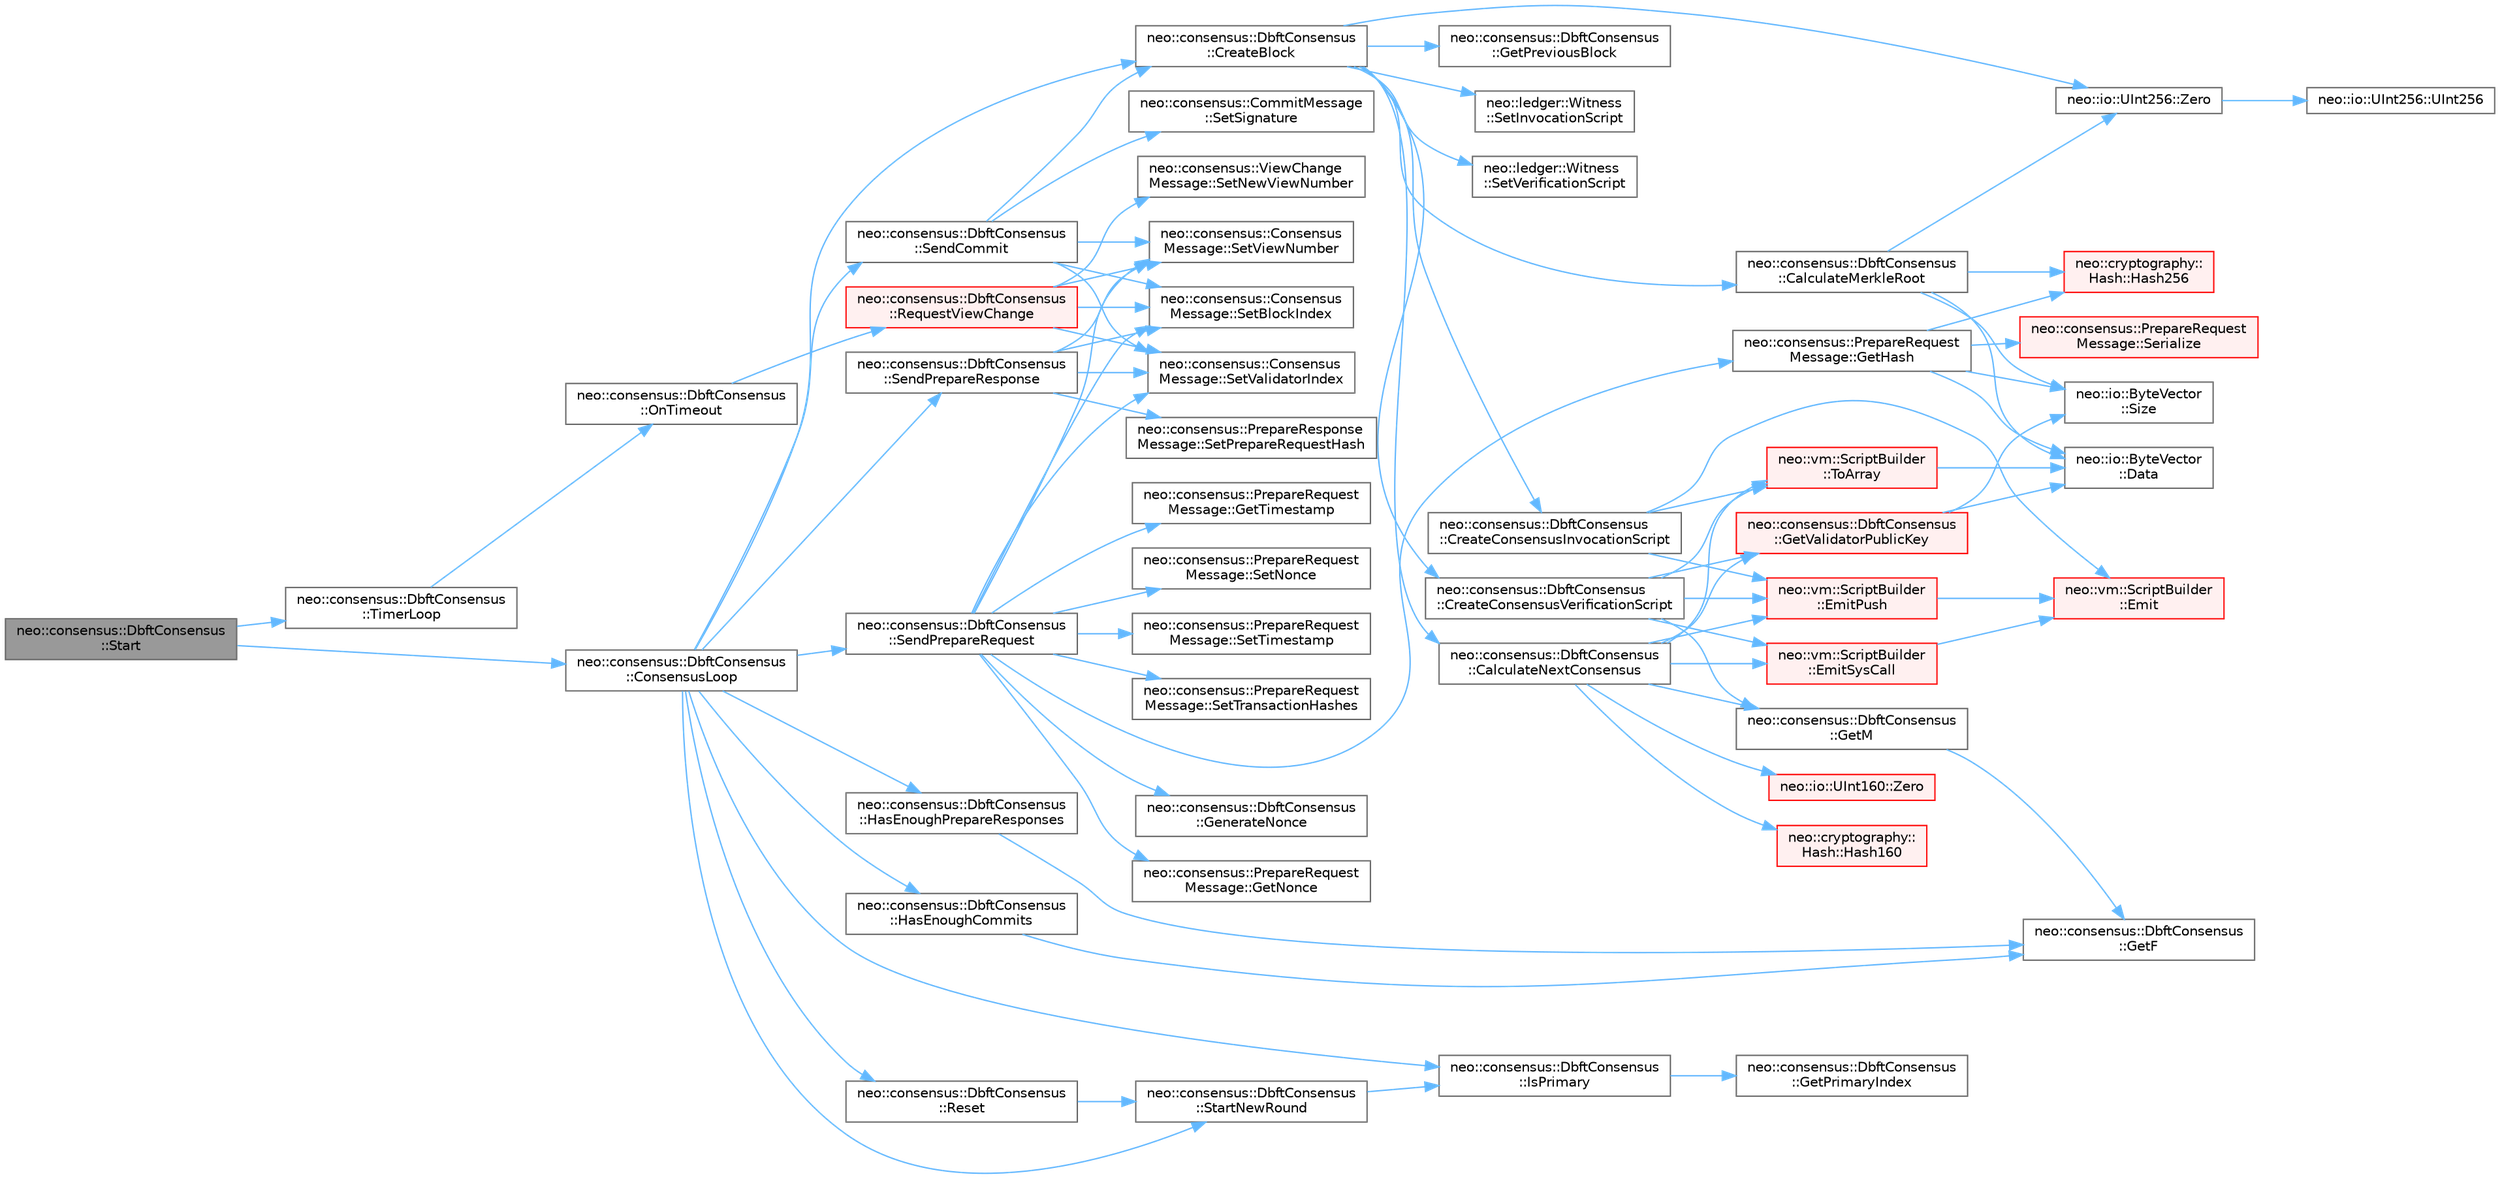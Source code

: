 digraph "neo::consensus::DbftConsensus::Start"
{
 // LATEX_PDF_SIZE
  bgcolor="transparent";
  edge [fontname=Helvetica,fontsize=10,labelfontname=Helvetica,labelfontsize=10];
  node [fontname=Helvetica,fontsize=10,shape=box,height=0.2,width=0.4];
  rankdir="LR";
  Node1 [id="Node000001",label="neo::consensus::DbftConsensus\l::Start",height=0.2,width=0.4,color="gray40", fillcolor="grey60", style="filled", fontcolor="black",tooltip="Start consensus operations."];
  Node1 -> Node2 [id="edge80_Node000001_Node000002",color="steelblue1",style="solid",tooltip=" "];
  Node2 [id="Node000002",label="neo::consensus::DbftConsensus\l::ConsensusLoop",height=0.2,width=0.4,color="grey40", fillcolor="white", style="filled",URL="$classneo_1_1consensus_1_1_dbft_consensus.html#a99ace789cf9ce94f94ea88190ba88aad",tooltip="Main consensus loop."];
  Node2 -> Node3 [id="edge81_Node000002_Node000003",color="steelblue1",style="solid",tooltip=" "];
  Node3 [id="Node000003",label="neo::consensus::DbftConsensus\l::CreateBlock",height=0.2,width=0.4,color="grey40", fillcolor="white", style="filled",URL="$classneo_1_1consensus_1_1_dbft_consensus.html#ac64bd288e0961be604cad44508572275",tooltip="Create block from current state."];
  Node3 -> Node4 [id="edge82_Node000003_Node000004",color="steelblue1",style="solid",tooltip=" "];
  Node4 [id="Node000004",label="neo::consensus::DbftConsensus\l::CalculateMerkleRoot",height=0.2,width=0.4,color="grey40", fillcolor="white", style="filled",URL="$classneo_1_1consensus_1_1_dbft_consensus.html#a6b3b85d51ce528bb4c0baf534fabb2af",tooltip="Calculate merkle root from transactions."];
  Node4 -> Node5 [id="edge83_Node000004_Node000005",color="steelblue1",style="solid",tooltip=" "];
  Node5 [id="Node000005",label="neo::io::ByteVector\l::Data",height=0.2,width=0.4,color="grey40", fillcolor="white", style="filled",URL="$classneo_1_1io_1_1_byte_vector.html#a971af50d2778c4435c924cf4b839e8a1",tooltip="Gets a pointer to the data."];
  Node4 -> Node6 [id="edge84_Node000004_Node000006",color="steelblue1",style="solid",tooltip=" "];
  Node6 [id="Node000006",label="neo::cryptography::\lHash::Hash256",height=0.2,width=0.4,color="red", fillcolor="#FFF0F0", style="filled",URL="$classneo_1_1cryptography_1_1_hash.html#a1f27587bba8d21efdec839f2679e1a90",tooltip="Computes Hash256 (double SHA256)."];
  Node4 -> Node9 [id="edge85_Node000004_Node000009",color="steelblue1",style="solid",tooltip=" "];
  Node9 [id="Node000009",label="neo::io::ByteVector\l::Size",height=0.2,width=0.4,color="grey40", fillcolor="white", style="filled",URL="$classneo_1_1io_1_1_byte_vector.html#ac0d1a1751d25fde82c44ba55d9d68e24",tooltip="Gets the size of the ByteVector."];
  Node4 -> Node10 [id="edge86_Node000004_Node000010",color="steelblue1",style="solid",tooltip=" "];
  Node10 [id="Node000010",label="neo::io::UInt256::Zero",height=0.2,width=0.4,color="grey40", fillcolor="white", style="filled",URL="$classneo_1_1io_1_1_u_int256.html#a8420fa428f11a40d77b9578d06b2f85f",tooltip="Gets a UInt256 with all bits set to zero."];
  Node10 -> Node11 [id="edge87_Node000010_Node000011",color="steelblue1",style="solid",tooltip=" "];
  Node11 [id="Node000011",label="neo::io::UInt256::UInt256",height=0.2,width=0.4,color="grey40", fillcolor="white", style="filled",URL="$classneo_1_1io_1_1_u_int256.html#a96e96c9590720abc1c4f8c086ff6c051",tooltip="Constructs a UInt256 initialized to zero."];
  Node3 -> Node12 [id="edge88_Node000003_Node000012",color="steelblue1",style="solid",tooltip=" "];
  Node12 [id="Node000012",label="neo::consensus::DbftConsensus\l::CalculateNextConsensus",height=0.2,width=0.4,color="grey40", fillcolor="white", style="filled",URL="$classneo_1_1consensus_1_1_dbft_consensus.html#abc27307c70421f1db33b74ae54bb1202",tooltip="Calculate next consensus address."];
  Node12 -> Node13 [id="edge89_Node000012_Node000013",color="steelblue1",style="solid",tooltip=" "];
  Node13 [id="Node000013",label="neo::vm::ScriptBuilder\l::EmitPush",height=0.2,width=0.4,color="red", fillcolor="#FFF0F0", style="filled",URL="$classneo_1_1vm_1_1_script_builder.html#a9c3a57dae9d66ad4d9e9200b66a0ddb7",tooltip="Emits a push instruction with the specified number."];
  Node13 -> Node14 [id="edge90_Node000013_Node000014",color="steelblue1",style="solid",tooltip=" "];
  Node14 [id="Node000014",label="neo::vm::ScriptBuilder\l::Emit",height=0.2,width=0.4,color="red", fillcolor="#FFF0F0", style="filled",URL="$classneo_1_1vm_1_1_script_builder.html#ab1877cdf9881d1a79f2286688ec2c562",tooltip="Emits an instruction with the specified OpCode and operand."];
  Node12 -> Node17 [id="edge91_Node000012_Node000017",color="steelblue1",style="solid",tooltip=" "];
  Node17 [id="Node000017",label="neo::vm::ScriptBuilder\l::EmitSysCall",height=0.2,width=0.4,color="red", fillcolor="#FFF0F0", style="filled",URL="$classneo_1_1vm_1_1_script_builder.html#ad107af0b6cc1c8927b6650844d4afc95",tooltip="Emits an instruction with OpCode.SYSCALL."];
  Node17 -> Node14 [id="edge92_Node000017_Node000014",color="steelblue1",style="solid",tooltip=" "];
  Node12 -> Node18 [id="edge93_Node000012_Node000018",color="steelblue1",style="solid",tooltip=" "];
  Node18 [id="Node000018",label="neo::consensus::DbftConsensus\l::GetM",height=0.2,width=0.4,color="grey40", fillcolor="white", style="filled",URL="$classneo_1_1consensus_1_1_dbft_consensus.html#ac2c18f47284b7c4c1a8544ad14b4cc76",tooltip="Calculate M value (minimum required signatures)"];
  Node18 -> Node19 [id="edge94_Node000018_Node000019",color="steelblue1",style="solid",tooltip=" "];
  Node19 [id="Node000019",label="neo::consensus::DbftConsensus\l::GetF",height=0.2,width=0.4,color="grey40", fillcolor="white", style="filled",URL="$classneo_1_1consensus_1_1_dbft_consensus.html#a4f43c89d084c5527e10f0b43aa5eb9e8",tooltip="Calculate f value (maximum Byzantine nodes)"];
  Node12 -> Node20 [id="edge95_Node000012_Node000020",color="steelblue1",style="solid",tooltip=" "];
  Node20 [id="Node000020",label="neo::consensus::DbftConsensus\l::GetValidatorPublicKey",height=0.2,width=0.4,color="red", fillcolor="#FFF0F0", style="filled",URL="$classneo_1_1consensus_1_1_dbft_consensus.html#a0102b34af9232efab2a2b98897be4d8d",tooltip="Get validator public key from validator ID."];
  Node20 -> Node5 [id="edge96_Node000020_Node000005",color="steelblue1",style="solid",tooltip=" "];
  Node20 -> Node9 [id="edge97_Node000020_Node000009",color="steelblue1",style="solid",tooltip=" "];
  Node12 -> Node33 [id="edge98_Node000012_Node000033",color="steelblue1",style="solid",tooltip=" "];
  Node33 [id="Node000033",label="neo::cryptography::\lHash::Hash160",height=0.2,width=0.4,color="red", fillcolor="#FFF0F0", style="filled",URL="$classneo_1_1cryptography_1_1_hash.html#a7232977d38fc72caff4cd95b22342d10",tooltip="Computes Hash160 (RIPEMD160 of SHA256)."];
  Node12 -> Node34 [id="edge99_Node000012_Node000034",color="steelblue1",style="solid",tooltip=" "];
  Node34 [id="Node000034",label="neo::vm::ScriptBuilder\l::ToArray",height=0.2,width=0.4,color="red", fillcolor="#FFF0F0", style="filled",URL="$classneo_1_1vm_1_1_script_builder.html#a5528baaa67d1cb2c8641773dbd80ddfb",tooltip="Converts the value of this instance to a byte vector."];
  Node34 -> Node5 [id="edge100_Node000034_Node000005",color="steelblue1",style="solid",tooltip=" "];
  Node12 -> Node37 [id="edge101_Node000012_Node000037",color="steelblue1",style="solid",tooltip=" "];
  Node37 [id="Node000037",label="neo::io::UInt160::Zero",height=0.2,width=0.4,color="red", fillcolor="#FFF0F0", style="filled",URL="$classneo_1_1io_1_1_u_int160.html#a28fac5fc86c25257391996114918ac94",tooltip="Gets a UInt160 with all bits set to zero."];
  Node3 -> Node39 [id="edge102_Node000003_Node000039",color="steelblue1",style="solid",tooltip=" "];
  Node39 [id="Node000039",label="neo::consensus::DbftConsensus\l::CreateConsensusInvocationScript",height=0.2,width=0.4,color="grey40", fillcolor="white", style="filled",URL="$classneo_1_1consensus_1_1_dbft_consensus.html#a33f79f9d893a04404fdbd38b5b2ed8dc",tooltip="Create consensus invocation script with validator signatures."];
  Node39 -> Node14 [id="edge103_Node000039_Node000014",color="steelblue1",style="solid",tooltip=" "];
  Node39 -> Node13 [id="edge104_Node000039_Node000013",color="steelblue1",style="solid",tooltip=" "];
  Node39 -> Node34 [id="edge105_Node000039_Node000034",color="steelblue1",style="solid",tooltip=" "];
  Node3 -> Node40 [id="edge106_Node000003_Node000040",color="steelblue1",style="solid",tooltip=" "];
  Node40 [id="Node000040",label="neo::consensus::DbftConsensus\l::CreateConsensusVerificationScript",height=0.2,width=0.4,color="grey40", fillcolor="white", style="filled",URL="$classneo_1_1consensus_1_1_dbft_consensus.html#a107c9873d20eb35fa514bc7f69794e3f",tooltip="Create consensus verification script for M-of-N signatures."];
  Node40 -> Node13 [id="edge107_Node000040_Node000013",color="steelblue1",style="solid",tooltip=" "];
  Node40 -> Node17 [id="edge108_Node000040_Node000017",color="steelblue1",style="solid",tooltip=" "];
  Node40 -> Node18 [id="edge109_Node000040_Node000018",color="steelblue1",style="solid",tooltip=" "];
  Node40 -> Node20 [id="edge110_Node000040_Node000020",color="steelblue1",style="solid",tooltip=" "];
  Node40 -> Node34 [id="edge111_Node000040_Node000034",color="steelblue1",style="solid",tooltip=" "];
  Node3 -> Node41 [id="edge112_Node000003_Node000041",color="steelblue1",style="solid",tooltip=" "];
  Node41 [id="Node000041",label="neo::consensus::DbftConsensus\l::GetPreviousBlock",height=0.2,width=0.4,color="grey40", fillcolor="white", style="filled",URL="$classneo_1_1consensus_1_1_dbft_consensus.html#a725bee02cffcafcf8544b171e5a9afe3",tooltip="Get previous block from blockchain."];
  Node3 -> Node42 [id="edge113_Node000003_Node000042",color="steelblue1",style="solid",tooltip=" "];
  Node42 [id="Node000042",label="neo::ledger::Witness\l::SetInvocationScript",height=0.2,width=0.4,color="grey40", fillcolor="white", style="filled",URL="$classneo_1_1ledger_1_1_witness.html#a0f68e3cacf48712f4a2a9a9b930e2662",tooltip="Sets the invocation script."];
  Node3 -> Node43 [id="edge114_Node000003_Node000043",color="steelblue1",style="solid",tooltip=" "];
  Node43 [id="Node000043",label="neo::ledger::Witness\l::SetVerificationScript",height=0.2,width=0.4,color="grey40", fillcolor="white", style="filled",URL="$classneo_1_1ledger_1_1_witness.html#a279b9fc83491ea10041a6edc1f16ec2e",tooltip="Sets the verification script."];
  Node3 -> Node10 [id="edge115_Node000003_Node000010",color="steelblue1",style="solid",tooltip=" "];
  Node2 -> Node44 [id="edge116_Node000002_Node000044",color="steelblue1",style="solid",tooltip=" "];
  Node44 [id="Node000044",label="neo::consensus::DbftConsensus\l::HasEnoughCommits",height=0.2,width=0.4,color="grey40", fillcolor="white", style="filled",URL="$classneo_1_1consensus_1_1_dbft_consensus.html#ac6761a76d3a4e9ec4fa562af67f9c92f",tooltip="Check if we have enough commits."];
  Node44 -> Node19 [id="edge117_Node000044_Node000019",color="steelblue1",style="solid",tooltip=" "];
  Node2 -> Node45 [id="edge118_Node000002_Node000045",color="steelblue1",style="solid",tooltip=" "];
  Node45 [id="Node000045",label="neo::consensus::DbftConsensus\l::HasEnoughPrepareResponses",height=0.2,width=0.4,color="grey40", fillcolor="white", style="filled",URL="$classneo_1_1consensus_1_1_dbft_consensus.html#a4ce306576a9da4960dece0c5b178345b",tooltip="Check if we have enough prepare responses."];
  Node45 -> Node19 [id="edge119_Node000045_Node000019",color="steelblue1",style="solid",tooltip=" "];
  Node2 -> Node46 [id="edge120_Node000002_Node000046",color="steelblue1",style="solid",tooltip=" "];
  Node46 [id="Node000046",label="neo::consensus::DbftConsensus\l::IsPrimary",height=0.2,width=0.4,color="grey40", fillcolor="white", style="filled",URL="$classneo_1_1consensus_1_1_dbft_consensus.html#a3264c44f471ed998b2488e5cf3c0f5f9",tooltip="Check if this node is the primary for current view."];
  Node46 -> Node47 [id="edge121_Node000046_Node000047",color="steelblue1",style="solid",tooltip=" "];
  Node47 [id="Node000047",label="neo::consensus::DbftConsensus\l::GetPrimaryIndex",height=0.2,width=0.4,color="grey40", fillcolor="white", style="filled",URL="$classneo_1_1consensus_1_1_dbft_consensus.html#a4472c311ae19de5abf7996e2613e6d48",tooltip="Get the primary node index for given view."];
  Node2 -> Node48 [id="edge122_Node000002_Node000048",color="steelblue1",style="solid",tooltip=" "];
  Node48 [id="Node000048",label="neo::consensus::DbftConsensus\l::Reset",height=0.2,width=0.4,color="grey40", fillcolor="white", style="filled",URL="$classneo_1_1consensus_1_1_dbft_consensus.html#a8c3386036a67d5a84722363085012209",tooltip="Reset consensus state for new round."];
  Node48 -> Node49 [id="edge123_Node000048_Node000049",color="steelblue1",style="solid",tooltip=" "];
  Node49 [id="Node000049",label="neo::consensus::DbftConsensus\l::StartNewRound",height=0.2,width=0.4,color="grey40", fillcolor="white", style="filled",URL="$classneo_1_1consensus_1_1_dbft_consensus.html#a15e15445e0593eefe97bf54ccb38c7af",tooltip="Start a new consensus round."];
  Node49 -> Node46 [id="edge124_Node000049_Node000046",color="steelblue1",style="solid",tooltip=" "];
  Node2 -> Node50 [id="edge125_Node000002_Node000050",color="steelblue1",style="solid",tooltip=" "];
  Node50 [id="Node000050",label="neo::consensus::DbftConsensus\l::SendCommit",height=0.2,width=0.4,color="grey40", fillcolor="white", style="filled",URL="$classneo_1_1consensus_1_1_dbft_consensus.html#acb3f633a66e2196c9e608f9f7c303286",tooltip="Send commit message when prepared."];
  Node50 -> Node3 [id="edge126_Node000050_Node000003",color="steelblue1",style="solid",tooltip=" "];
  Node50 -> Node51 [id="edge127_Node000050_Node000051",color="steelblue1",style="solid",tooltip=" "];
  Node51 [id="Node000051",label="neo::consensus::Consensus\lMessage::SetBlockIndex",height=0.2,width=0.4,color="grey40", fillcolor="white", style="filled",URL="$classneo_1_1consensus_1_1_consensus_message.html#a3b2640deb3b8724f8ae5b665cc051522",tooltip=" "];
  Node50 -> Node52 [id="edge128_Node000050_Node000052",color="steelblue1",style="solid",tooltip=" "];
  Node52 [id="Node000052",label="neo::consensus::CommitMessage\l::SetSignature",height=0.2,width=0.4,color="grey40", fillcolor="white", style="filled",URL="$classneo_1_1consensus_1_1_commit_message.html#a1d4bbdfd9c661021eae6768177007688",tooltip=" "];
  Node50 -> Node53 [id="edge129_Node000050_Node000053",color="steelblue1",style="solid",tooltip=" "];
  Node53 [id="Node000053",label="neo::consensus::Consensus\lMessage::SetValidatorIndex",height=0.2,width=0.4,color="grey40", fillcolor="white", style="filled",URL="$classneo_1_1consensus_1_1_consensus_message.html#af1d8e045de2172ed99cc916b2a11b154",tooltip=" "];
  Node50 -> Node54 [id="edge130_Node000050_Node000054",color="steelblue1",style="solid",tooltip=" "];
  Node54 [id="Node000054",label="neo::consensus::Consensus\lMessage::SetViewNumber",height=0.2,width=0.4,color="grey40", fillcolor="white", style="filled",URL="$classneo_1_1consensus_1_1_consensus_message.html#a4aa33abf6a8fa33175869ed086fe5599",tooltip=" "];
  Node2 -> Node55 [id="edge131_Node000002_Node000055",color="steelblue1",style="solid",tooltip=" "];
  Node55 [id="Node000055",label="neo::consensus::DbftConsensus\l::SendPrepareRequest",height=0.2,width=0.4,color="grey40", fillcolor="white", style="filled",URL="$classneo_1_1consensus_1_1_dbft_consensus.html#a0fde71c18e1a737700df92dc79ba48db",tooltip="Create and broadcast prepare request (primary only)"];
  Node55 -> Node56 [id="edge132_Node000055_Node000056",color="steelblue1",style="solid",tooltip=" "];
  Node56 [id="Node000056",label="neo::consensus::DbftConsensus\l::GenerateNonce",height=0.2,width=0.4,color="grey40", fillcolor="white", style="filled",URL="$classneo_1_1consensus_1_1_dbft_consensus.html#ae27e4451d09291439264efa5ae5ace82",tooltip="Generate random nonce."];
  Node55 -> Node57 [id="edge133_Node000055_Node000057",color="steelblue1",style="solid",tooltip=" "];
  Node57 [id="Node000057",label="neo::consensus::PrepareRequest\lMessage::GetHash",height=0.2,width=0.4,color="grey40", fillcolor="white", style="filled",URL="$classneo_1_1consensus_1_1_prepare_request_message.html#a84fac7a301d8217ad09a888e798d4082",tooltip="Calculate hash of this prepare request."];
  Node57 -> Node5 [id="edge134_Node000057_Node000005",color="steelblue1",style="solid",tooltip=" "];
  Node57 -> Node6 [id="edge135_Node000057_Node000006",color="steelblue1",style="solid",tooltip=" "];
  Node57 -> Node58 [id="edge136_Node000057_Node000058",color="steelblue1",style="solid",tooltip=" "];
  Node58 [id="Node000058",label="neo::consensus::PrepareRequest\lMessage::Serialize",height=0.2,width=0.4,color="red", fillcolor="#FFF0F0", style="filled",URL="$classneo_1_1consensus_1_1_prepare_request_message.html#a686339125496af7f2098e32a8e76c00b",tooltip="Serializes the object to a binary writer."];
  Node57 -> Node9 [id="edge137_Node000057_Node000009",color="steelblue1",style="solid",tooltip=" "];
  Node55 -> Node61 [id="edge138_Node000055_Node000061",color="steelblue1",style="solid",tooltip=" "];
  Node61 [id="Node000061",label="neo::consensus::PrepareRequest\lMessage::GetNonce",height=0.2,width=0.4,color="grey40", fillcolor="white", style="filled",URL="$classneo_1_1consensus_1_1_prepare_request_message.html#afaf32ed160a8afc4801ad44fecdeb924",tooltip=" "];
  Node55 -> Node62 [id="edge139_Node000055_Node000062",color="steelblue1",style="solid",tooltip=" "];
  Node62 [id="Node000062",label="neo::consensus::PrepareRequest\lMessage::GetTimestamp",height=0.2,width=0.4,color="grey40", fillcolor="white", style="filled",URL="$classneo_1_1consensus_1_1_prepare_request_message.html#a222a753acd672f6fcb2e5ff0c85dfc2b",tooltip=" "];
  Node55 -> Node51 [id="edge140_Node000055_Node000051",color="steelblue1",style="solid",tooltip=" "];
  Node55 -> Node63 [id="edge141_Node000055_Node000063",color="steelblue1",style="solid",tooltip=" "];
  Node63 [id="Node000063",label="neo::consensus::PrepareRequest\lMessage::SetNonce",height=0.2,width=0.4,color="grey40", fillcolor="white", style="filled",URL="$classneo_1_1consensus_1_1_prepare_request_message.html#a32f0c2ca78348bf9508ba10efedaaf01",tooltip=" "];
  Node55 -> Node64 [id="edge142_Node000055_Node000064",color="steelblue1",style="solid",tooltip=" "];
  Node64 [id="Node000064",label="neo::consensus::PrepareRequest\lMessage::SetTimestamp",height=0.2,width=0.4,color="grey40", fillcolor="white", style="filled",URL="$classneo_1_1consensus_1_1_prepare_request_message.html#a33dc30136c15e4ae512ceaeb2bd223b0",tooltip=" "];
  Node55 -> Node65 [id="edge143_Node000055_Node000065",color="steelblue1",style="solid",tooltip=" "];
  Node65 [id="Node000065",label="neo::consensus::PrepareRequest\lMessage::SetTransactionHashes",height=0.2,width=0.4,color="grey40", fillcolor="white", style="filled",URL="$classneo_1_1consensus_1_1_prepare_request_message.html#a9246aa109045c59dcdd8042dd647c588",tooltip=" "];
  Node55 -> Node53 [id="edge144_Node000055_Node000053",color="steelblue1",style="solid",tooltip=" "];
  Node55 -> Node54 [id="edge145_Node000055_Node000054",color="steelblue1",style="solid",tooltip=" "];
  Node2 -> Node66 [id="edge146_Node000002_Node000066",color="steelblue1",style="solid",tooltip=" "];
  Node66 [id="Node000066",label="neo::consensus::DbftConsensus\l::SendPrepareResponse",height=0.2,width=0.4,color="grey40", fillcolor="white", style="filled",URL="$classneo_1_1consensus_1_1_dbft_consensus.html#af53e14cade8f0b0f0d0cef9245a5f58a",tooltip="Send prepare response for current proposal."];
  Node66 -> Node51 [id="edge147_Node000066_Node000051",color="steelblue1",style="solid",tooltip=" "];
  Node66 -> Node67 [id="edge148_Node000066_Node000067",color="steelblue1",style="solid",tooltip=" "];
  Node67 [id="Node000067",label="neo::consensus::PrepareResponse\lMessage::SetPrepareRequestHash",height=0.2,width=0.4,color="grey40", fillcolor="white", style="filled",URL="$classneo_1_1consensus_1_1_prepare_response_message.html#ad30d6c8026470cb0bcd0dfcbee28d0a5",tooltip=" "];
  Node66 -> Node53 [id="edge149_Node000066_Node000053",color="steelblue1",style="solid",tooltip=" "];
  Node66 -> Node54 [id="edge150_Node000066_Node000054",color="steelblue1",style="solid",tooltip=" "];
  Node2 -> Node49 [id="edge151_Node000002_Node000049",color="steelblue1",style="solid",tooltip=" "];
  Node1 -> Node68 [id="edge152_Node000001_Node000068",color="steelblue1",style="solid",tooltip=" "];
  Node68 [id="Node000068",label="neo::consensus::DbftConsensus\l::TimerLoop",height=0.2,width=0.4,color="grey40", fillcolor="white", style="filled",URL="$classneo_1_1consensus_1_1_dbft_consensus.html#a729383dbb824bdc1c9aee2a35f00cf36",tooltip="Timer loop for timeouts."];
  Node68 -> Node69 [id="edge153_Node000068_Node000069",color="steelblue1",style="solid",tooltip=" "];
  Node69 [id="Node000069",label="neo::consensus::DbftConsensus\l::OnTimeout",height=0.2,width=0.4,color="grey40", fillcolor="white", style="filled",URL="$classneo_1_1consensus_1_1_dbft_consensus.html#abb17ff413e78bea689332a9e89767683",tooltip="Handle timeout."];
  Node69 -> Node70 [id="edge154_Node000069_Node000070",color="steelblue1",style="solid",tooltip=" "];
  Node70 [id="Node000070",label="neo::consensus::DbftConsensus\l::RequestViewChange",height=0.2,width=0.4,color="red", fillcolor="#FFF0F0", style="filled",URL="$classneo_1_1consensus_1_1_dbft_consensus.html#aca48d0ba7dece2295f1e81862c6c6ca4",tooltip="Request view change."];
  Node70 -> Node51 [id="edge155_Node000070_Node000051",color="steelblue1",style="solid",tooltip=" "];
  Node70 -> Node71 [id="edge156_Node000070_Node000071",color="steelblue1",style="solid",tooltip=" "];
  Node71 [id="Node000071",label="neo::consensus::ViewChange\lMessage::SetNewViewNumber",height=0.2,width=0.4,color="grey40", fillcolor="white", style="filled",URL="$classneo_1_1consensus_1_1_view_change_message.html#a3383049c8e0520905f5af9ef5cc73d3c",tooltip=" "];
  Node70 -> Node53 [id="edge157_Node000070_Node000053",color="steelblue1",style="solid",tooltip=" "];
  Node70 -> Node54 [id="edge158_Node000070_Node000054",color="steelblue1",style="solid",tooltip=" "];
}
